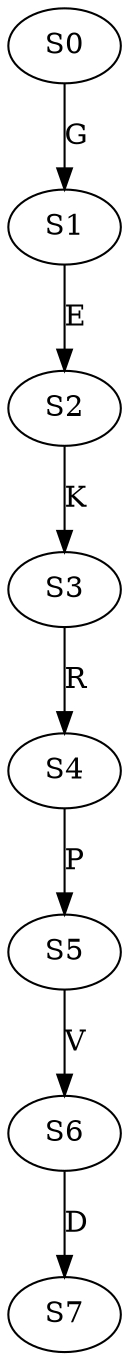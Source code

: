 strict digraph  {
	S0 -> S1 [ label = G ];
	S1 -> S2 [ label = E ];
	S2 -> S3 [ label = K ];
	S3 -> S4 [ label = R ];
	S4 -> S5 [ label = P ];
	S5 -> S6 [ label = V ];
	S6 -> S7 [ label = D ];
}
